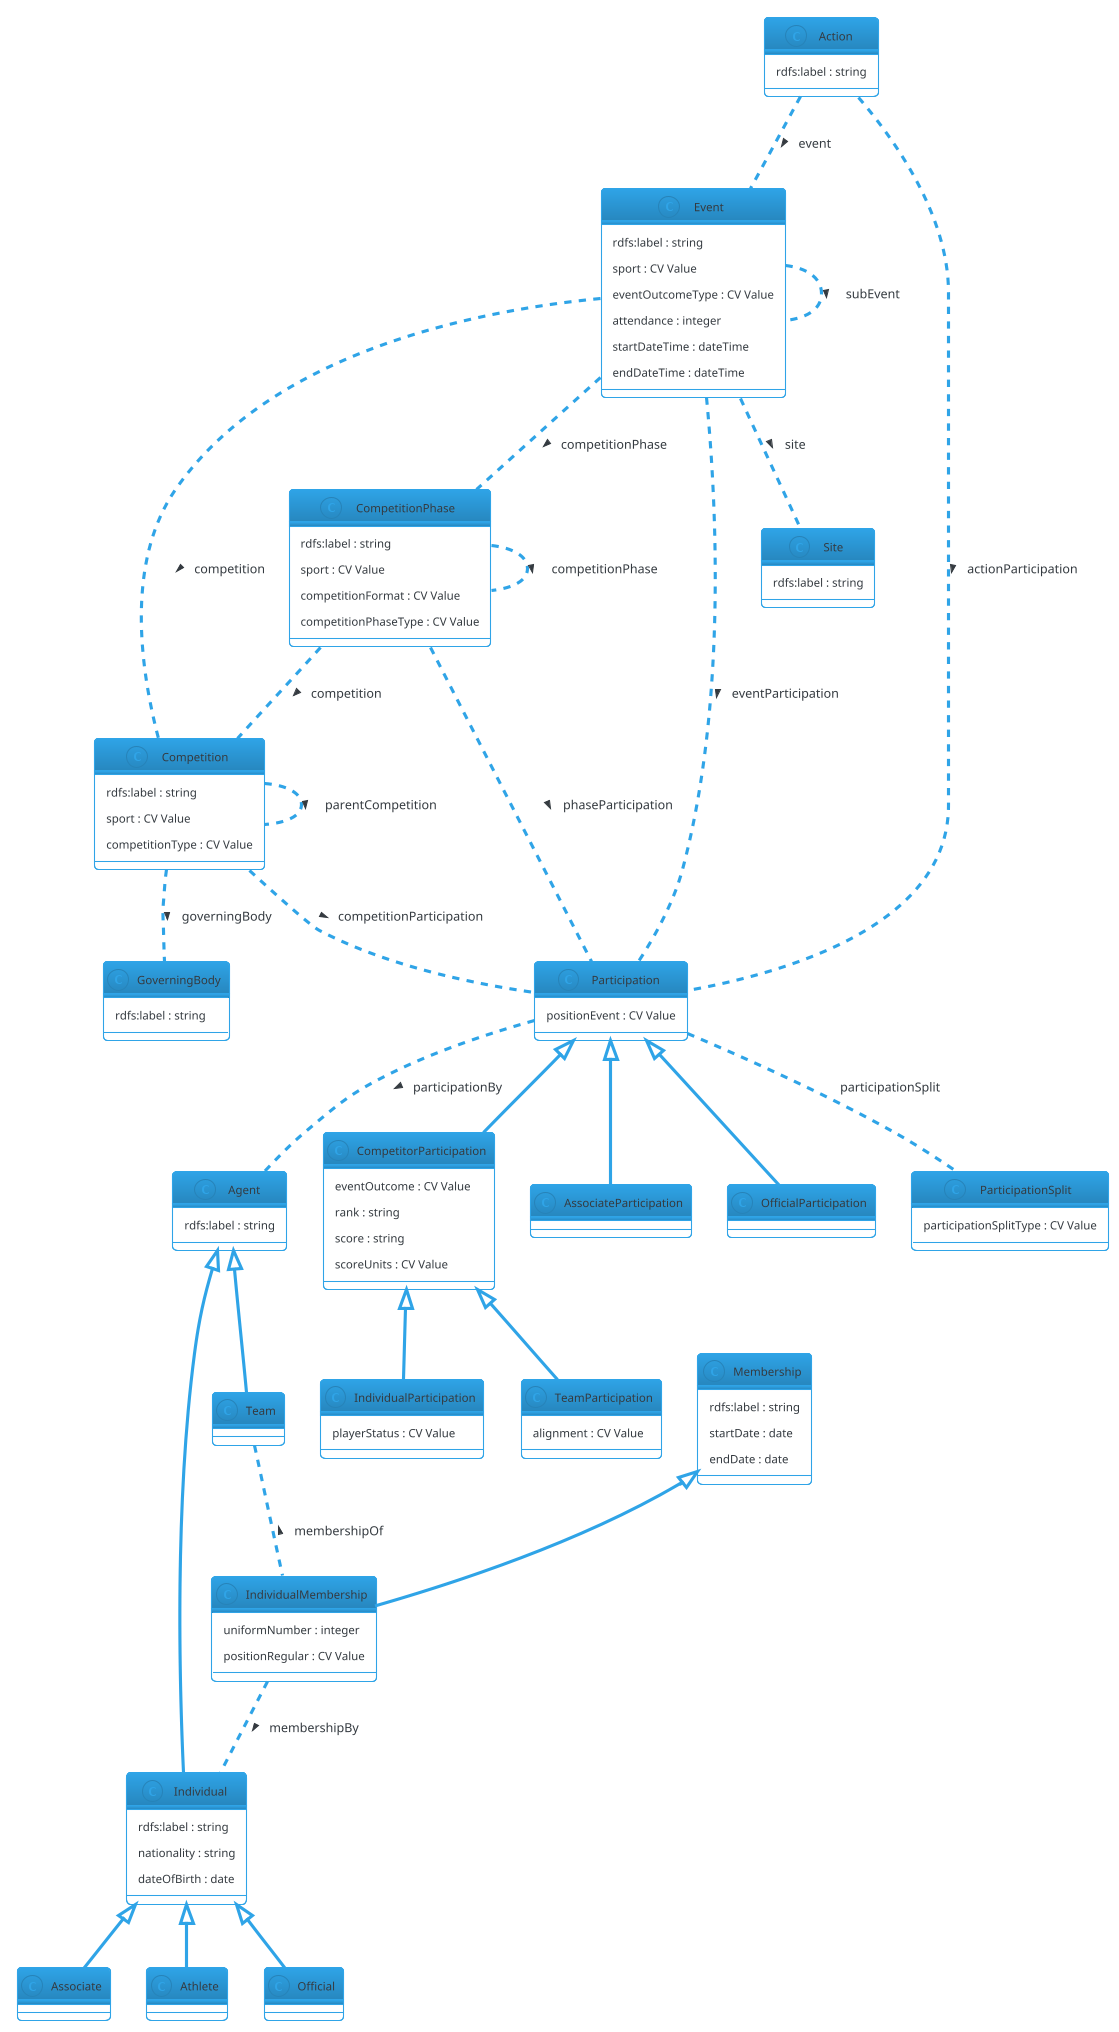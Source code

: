 @startuml
!theme cerulean-outline

' IPTC Sport Model - last updated 2022-01-18

' RDF Classes defined in our ontology:
class Action {
  rdfs:label : string
}

class Agent {
  rdfs:label : string
}

class Associate {
}

class Athlete {
}

class Competition {
  rdfs:label : string
  sport : CV Value
  competitionType : CV Value
}

class CompetitorParticipation {
  eventOutcome : CV Value
  rank : string
  score : string 
  scoreUnits : CV Value 
}

class CompetitionPhase {
  rdfs:label : string
  sport : CV Value
  competitionFormat : CV Value
  competitionPhaseType : CV Value
}

class Event {
  rdfs:label : string
  sport : CV Value
  eventOutcomeType : CV Value
  attendance : integer
  startDateTime : dateTime
  endDateTime : dateTime
}

class GoverningBody {
  rdfs:label : string
}

class Individual {
  rdfs:label : string
  nationality : string
  dateOfBirth : date
}

class IndividualMembership {
  uniformNumber : integer
  positionRegular : CV Value
}

class IndividualParticipation {
  playerStatus : CV Value
}

class AssociateParticipation {
}

class Membership {
  rdfs:label : string
  startDate : date
  endDate : date
}

class Official {
}

class OfficialParticipation {
}

class Participation {
  positionEvent : CV Value
}

class ParticipationSplit {
  participationSplitType : CV Value
}

class Site {
  rdfs:label : string
}

class Team {
}

class TeamParticipation {
  alignment : CV Value
}

' subclass relationships

CompetitorParticipation <|-- TeamParticipation
CompetitorParticipation <|-- IndividualParticipation
Participation <|-- CompetitorParticipation
Participation <|-- OfficialParticipation
Participation <|-- AssociateParticipation
Membership <|-- IndividualMembership
Agent <|-- Team
Agent <|-- Individual
Individual <|-- Athlete
Individual <|-- Associate
Individual <|-- Official

' Object properties - relationships between classes

Action .. Event : > event
Action .. Participation : > actionParticipation
Competition .. Competition : > parentCompetition
Competition .. GoverningBody : > governingBody
Competition .. Participation : > competitionParticipation
CompetitionPhase .. Competition : > competition
CompetitionPhase .. Participation : > phaseParticipation
CompetitionPhase .. CompetitionPhase : > competitionPhase
Event .. Competition : > competition
Event .. CompetitionPhase : > competitionPhase
Event .. Event : > subEvent
Event .. Participation : > eventParticipation
Event .. Site :  > site
IndividualMembership .. Individual : > membershipBy
Participation .. Agent : > participationBy
Participation .. ParticipationSplit : participationSplit
Team .. IndividualMembership : < membershipOf
@enduml
